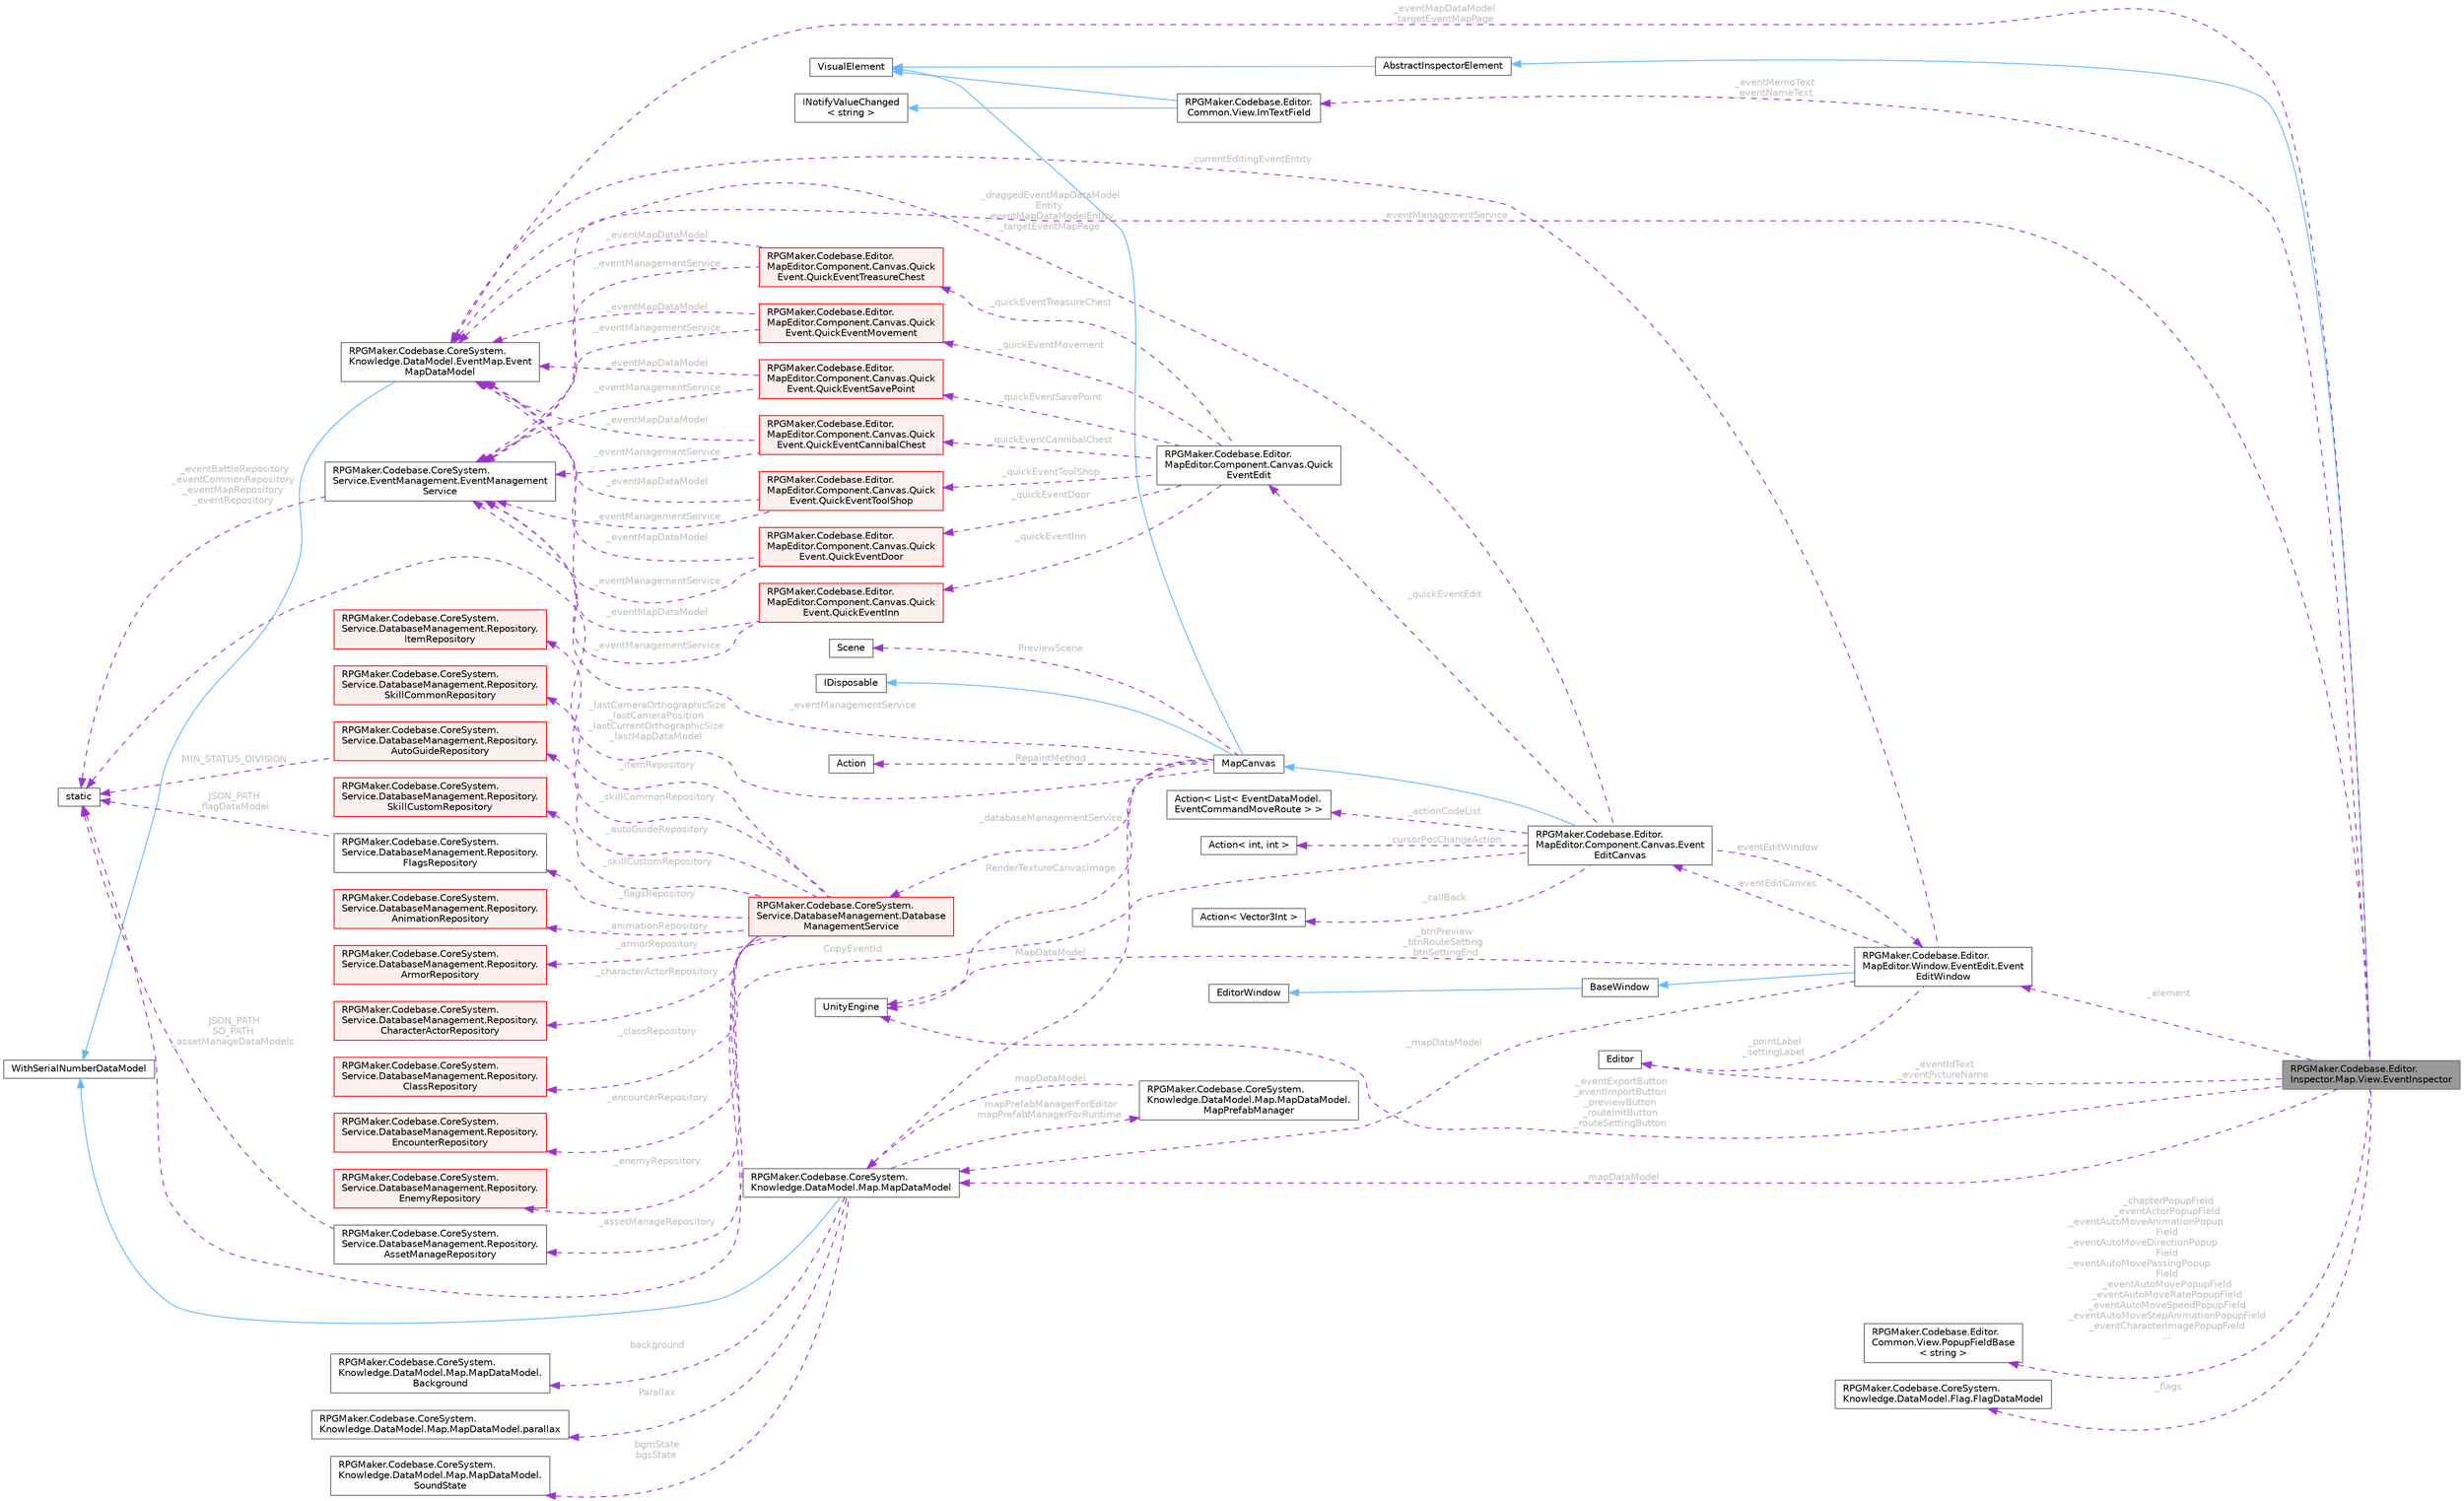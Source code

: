 digraph "RPGMaker.Codebase.Editor.Inspector.Map.View.EventInspector"
{
 // LATEX_PDF_SIZE
  bgcolor="transparent";
  edge [fontname=Helvetica,fontsize=10,labelfontname=Helvetica,labelfontsize=10];
  node [fontname=Helvetica,fontsize=10,shape=box,height=0.2,width=0.4];
  rankdir="LR";
  Node1 [id="Node000001",label="RPGMaker.Codebase.Editor.\lInspector.Map.View.EventInspector",height=0.2,width=0.4,color="gray40", fillcolor="grey60", style="filled", fontcolor="black",tooltip="マップ>イベント設定画面のinspector枠"];
  Node2 -> Node1 [id="edge1_Node000001_Node000002",dir="back",color="steelblue1",style="solid",tooltip=" "];
  Node2 [id="Node000002",label="AbstractInspectorElement",height=0.2,width=0.4,color="gray40", fillcolor="white", style="filled",URL="$d5/d42/class_r_p_g_maker_1_1_codebase_1_1_editor_1_1_inspector_1_1_abstract_inspector_element.html",tooltip=" "];
  Node3 -> Node2 [id="edge2_Node000002_Node000003",dir="back",color="steelblue1",style="solid",tooltip=" "];
  Node3 [id="Node000003",label="VisualElement",height=0.2,width=0.4,color="gray40", fillcolor="white", style="filled",tooltip=" "];
  Node4 -> Node1 [id="edge3_Node000001_Node000004",dir="back",color="darkorchid3",style="dashed",tooltip=" ",label=" _chapterPopupField\n_eventActorPopupField\n_eventAutoMoveAnimationPopup\lField\n_eventAutoMoveDirectionPopup\lField\n_eventAutoMovePassingPopup\lField\n_eventAutoMovePopupField\n_eventAutoMoveRatePopupField\n_eventAutoMoveSpeedPopupField\n_eventAutoMoveStepAnimationPopupField\n_eventCharacterImagePopupField\n...",fontcolor="grey" ];
  Node4 [id="Node000004",label="RPGMaker.Codebase.Editor.\lCommon.View.PopupFieldBase\l\< string \>",height=0.2,width=0.4,color="gray40", fillcolor="white", style="filled",URL="$d2/db4/class_r_p_g_maker_1_1_codebase_1_1_editor_1_1_common_1_1_view_1_1_popup_field_base.html",tooltip=" "];
  Node5 -> Node1 [id="edge4_Node000001_Node000005",dir="back",color="darkorchid3",style="dashed",tooltip=" ",label=" _element",fontcolor="grey" ];
  Node5 [id="Node000005",label="RPGMaker.Codebase.Editor.\lMapEditor.Window.EventEdit.Event\lEditWindow",height=0.2,width=0.4,color="gray40", fillcolor="white", style="filled",URL="$db/d92/class_r_p_g_maker_1_1_codebase_1_1_editor_1_1_map_editor_1_1_window_1_1_event_edit_1_1_event_edit_window.html",tooltip="イベント編集ウィンドウ."];
  Node6 -> Node5 [id="edge5_Node000005_Node000006",dir="back",color="steelblue1",style="solid",tooltip=" "];
  Node6 [id="Node000006",label="BaseWindow",height=0.2,width=0.4,color="gray40", fillcolor="white", style="filled",URL="$de/d8f/class_r_p_g_maker_1_1_codebase_1_1_editor_1_1_common_1_1_base_window.html",tooltip="メニュー、ヒエラルキー、シーン、インスペクターウィンドウの基底抽象クラス."];
  Node7 -> Node6 [id="edge6_Node000006_Node000007",dir="back",color="steelblue1",style="solid",tooltip=" "];
  Node7 [id="Node000007",label="EditorWindow",height=0.2,width=0.4,color="gray40", fillcolor="white", style="filled",tooltip=" "];
  Node8 -> Node5 [id="edge7_Node000005_Node000008",dir="back",color="darkorchid3",style="dashed",tooltip=" ",label=" _mapDataModel",fontcolor="grey" ];
  Node8 [id="Node000008",label="RPGMaker.Codebase.CoreSystem.\lKnowledge.DataModel.Map.MapDataModel",height=0.2,width=0.4,color="gray40", fillcolor="white", style="filled",URL="$d8/d51/class_r_p_g_maker_1_1_codebase_1_1_core_system_1_1_knowledge_1_1_data_model_1_1_map_1_1_map_data_model.html",tooltip="😁 マップ・データ・モデル"];
  Node9 -> Node8 [id="edge8_Node000008_Node000009",dir="back",color="steelblue1",style="solid",tooltip=" "];
  Node9 [id="Node000009",label="WithSerialNumberDataModel",height=0.2,width=0.4,color="gray40", fillcolor="white", style="filled",tooltip=" "];
  Node10 -> Node8 [id="edge9_Node000008_Node000010",dir="back",color="darkorchid3",style="dashed",tooltip=" ",label=" background",fontcolor="grey" ];
  Node10 [id="Node000010",label="RPGMaker.Codebase.CoreSystem.\lKnowledge.DataModel.Map.MapDataModel.\lBackground",height=0.2,width=0.4,color="gray40", fillcolor="white", style="filled",URL="$d0/d66/class_r_p_g_maker_1_1_codebase_1_1_core_system_1_1_knowledge_1_1_data_model_1_1_map_1_1_map_data_model_1_1_background.html",tooltip=" "];
  Node11 -> Node8 [id="edge10_Node000008_Node000011",dir="back",color="darkorchid3",style="dashed",tooltip=" ",label=" Parallax",fontcolor="grey" ];
  Node11 [id="Node000011",label="RPGMaker.Codebase.CoreSystem.\lKnowledge.DataModel.Map.MapDataModel.parallax",height=0.2,width=0.4,color="gray40", fillcolor="white", style="filled",URL="$d6/d59/class_r_p_g_maker_1_1_codebase_1_1_core_system_1_1_knowledge_1_1_data_model_1_1_map_1_1_map_data_model_1_1parallax.html",tooltip=" "];
  Node12 -> Node8 [id="edge11_Node000008_Node000012",dir="back",color="darkorchid3",style="dashed",tooltip=" ",label=" bgmState\nbgsState",fontcolor="grey" ];
  Node12 [id="Node000012",label="RPGMaker.Codebase.CoreSystem.\lKnowledge.DataModel.Map.MapDataModel.\lSoundState",height=0.2,width=0.4,color="gray40", fillcolor="white", style="filled",URL="$dc/d49/class_r_p_g_maker_1_1_codebase_1_1_core_system_1_1_knowledge_1_1_data_model_1_1_map_1_1_map_data_model_1_1_sound_state.html",tooltip=" "];
  Node13 -> Node8 [id="edge12_Node000008_Node000013",dir="back",color="darkorchid3",style="dashed",tooltip=" ",label=" mapPrefabManagerForEditor\nmapPrefabManagerForRuntime",fontcolor="grey" ];
  Node13 [id="Node000013",label="RPGMaker.Codebase.CoreSystem.\lKnowledge.DataModel.Map.MapDataModel.\lMapPrefabManager",height=0.2,width=0.4,color="gray40", fillcolor="white", style="filled",URL="$dd/db9/class_r_p_g_maker_1_1_codebase_1_1_core_system_1_1_knowledge_1_1_data_model_1_1_map_1_1_map_data_model_1_1_map_prefab_manager.html",tooltip=" "];
  Node8 -> Node13 [id="edge13_Node000013_Node000008",dir="back",color="darkorchid3",style="dashed",tooltip=" ",label=" mapDataModel",fontcolor="grey" ];
  Node14 -> Node5 [id="edge14_Node000005_Node000014",dir="back",color="darkorchid3",style="dashed",tooltip=" ",label=" _currentEditingEventEntity",fontcolor="grey" ];
  Node14 [id="Node000014",label="RPGMaker.Codebase.CoreSystem.\lKnowledge.DataModel.EventMap.Event\lMapDataModel",height=0.2,width=0.4,color="gray40", fillcolor="white", style="filled",URL="$df/d2c/class_r_p_g_maker_1_1_codebase_1_1_core_system_1_1_knowledge_1_1_data_model_1_1_event_map_1_1_event_map_data_model.html",tooltip="😁 イベント・マップ・データ・モデル"];
  Node9 -> Node14 [id="edge15_Node000014_Node000009",dir="back",color="steelblue1",style="solid",tooltip=" "];
  Node15 -> Node5 [id="edge16_Node000005_Node000015",dir="back",color="darkorchid3",style="dashed",tooltip=" ",label=" _eventEditCanvas",fontcolor="grey" ];
  Node15 [id="Node000015",label="RPGMaker.Codebase.Editor.\lMapEditor.Component.Canvas.Event\lEditCanvas",height=0.2,width=0.4,color="gray40", fillcolor="white", style="filled",URL="$df/d64/class_r_p_g_maker_1_1_codebase_1_1_editor_1_1_map_editor_1_1_component_1_1_canvas_1_1_event_edit_canvas.html",tooltip="マップ上のイベントを編集する機能を持つキャンバスコンポーネント"];
  Node16 -> Node15 [id="edge17_Node000015_Node000016",dir="back",color="steelblue1",style="solid",tooltip=" "];
  Node16 [id="Node000016",label="MapCanvas",height=0.2,width=0.4,color="gray40", fillcolor="white", style="filled",URL="$da/d63/class_r_p_g_maker_1_1_codebase_1_1_editor_1_1_map_editor_1_1_component_1_1_canvas_1_1_map_canvas.html",tooltip=" "];
  Node3 -> Node16 [id="edge18_Node000016_Node000003",dir="back",color="steelblue1",style="solid",tooltip=" "];
  Node17 -> Node16 [id="edge19_Node000016_Node000017",dir="back",color="steelblue1",style="solid",tooltip=" "];
  Node17 [id="Node000017",label="IDisposable",height=0.2,width=0.4,color="gray40", fillcolor="white", style="filled",tooltip=" "];
  Node8 -> Node16 [id="edge20_Node000016_Node000008",dir="back",color="darkorchid3",style="dashed",tooltip=" ",label=" MapDataModel",fontcolor="grey" ];
  Node18 -> Node16 [id="edge21_Node000016_Node000018",dir="back",color="darkorchid3",style="dashed",tooltip=" ",label=" RepaintMethod",fontcolor="grey" ];
  Node18 [id="Node000018",label="Action",height=0.2,width=0.4,color="gray40", fillcolor="white", style="filled",tooltip=" "];
  Node19 -> Node16 [id="edge22_Node000016_Node000019",dir="back",color="darkorchid3",style="dashed",tooltip=" ",label=" PreviewScene",fontcolor="grey" ];
  Node19 [id="Node000019",label="Scene",height=0.2,width=0.4,color="gray40", fillcolor="white", style="filled",tooltip=" "];
  Node20 -> Node16 [id="edge23_Node000016_Node000020",dir="back",color="darkorchid3",style="dashed",tooltip=" ",label=" RenderTextureCanvasImage",fontcolor="grey" ];
  Node20 [id="Node000020",label="UnityEngine",height=0.2,width=0.4,color="gray40", fillcolor="white", style="filled",tooltip=" "];
  Node21 -> Node16 [id="edge24_Node000016_Node000021",dir="back",color="darkorchid3",style="dashed",tooltip=" ",label=" _lastCameraOrthographicSize\n_lastCameraPosition\n_lastCurrentOrthographicSize\n_lastMapDataModel",fontcolor="grey" ];
  Node21 [id="Node000021",label="static",height=0.2,width=0.4,color="gray40", fillcolor="white", style="filled",tooltip=" "];
  Node22 -> Node16 [id="edge25_Node000016_Node000022",dir="back",color="darkorchid3",style="dashed",tooltip=" ",label=" _eventManagementService",fontcolor="grey" ];
  Node22 [id="Node000022",label="RPGMaker.Codebase.CoreSystem.\lService.EventManagement.EventManagement\lService",height=0.2,width=0.4,color="gray40", fillcolor="white", style="filled",URL="$d5/d7b/class_r_p_g_maker_1_1_codebase_1_1_core_system_1_1_service_1_1_event_management_1_1_event_management_service.html",tooltip=" "];
  Node21 -> Node22 [id="edge26_Node000022_Node000021",dir="back",color="darkorchid3",style="dashed",tooltip=" ",label=" _eventBattleRepository\n_eventCommonRepository\n_eventMapRepository\n_eventRepository",fontcolor="grey" ];
  Node23 -> Node16 [id="edge27_Node000016_Node000023",dir="back",color="darkorchid3",style="dashed",tooltip=" ",label=" _databaseManagementService",fontcolor="grey" ];
  Node23 [id="Node000023",label="RPGMaker.Codebase.CoreSystem.\lService.DatabaseManagement.Database\lManagementService",height=0.2,width=0.4,color="red", fillcolor="#FFF0F0", style="filled",URL="$db/db0/class_r_p_g_maker_1_1_codebase_1_1_core_system_1_1_service_1_1_database_management_1_1_database_management_service.html",tooltip=" "];
  Node24 -> Node23 [id="edge28_Node000023_Node000024",dir="back",color="darkorchid3",style="dashed",tooltip=" ",label=" _animationRepository",fontcolor="grey" ];
  Node24 [id="Node000024",label="RPGMaker.Codebase.CoreSystem.\lService.DatabaseManagement.Repository.\lAnimationRepository",height=0.2,width=0.4,color="red", fillcolor="#FFF0F0", style="filled",URL="$d5/deb/class_r_p_g_maker_1_1_codebase_1_1_core_system_1_1_service_1_1_database_management_1_1_repository_1_1_animation_repository.html",tooltip=" "];
  Node26 -> Node23 [id="edge29_Node000023_Node000026",dir="back",color="darkorchid3",style="dashed",tooltip=" ",label=" _armorRepository",fontcolor="grey" ];
  Node26 [id="Node000026",label="RPGMaker.Codebase.CoreSystem.\lService.DatabaseManagement.Repository.\lArmorRepository",height=0.2,width=0.4,color="red", fillcolor="#FFF0F0", style="filled",URL="$d5/d5e/class_r_p_g_maker_1_1_codebase_1_1_core_system_1_1_service_1_1_database_management_1_1_repository_1_1_armor_repository.html",tooltip=" "];
  Node28 -> Node23 [id="edge30_Node000023_Node000028",dir="back",color="darkorchid3",style="dashed",tooltip=" ",label=" _assetManageRepository",fontcolor="grey" ];
  Node28 [id="Node000028",label="RPGMaker.Codebase.CoreSystem.\lService.DatabaseManagement.Repository.\lAssetManageRepository",height=0.2,width=0.4,color="gray40", fillcolor="white", style="filled",URL="$d7/db3/class_r_p_g_maker_1_1_codebase_1_1_core_system_1_1_service_1_1_database_management_1_1_repository_1_1_asset_manage_repository.html",tooltip=" "];
  Node21 -> Node28 [id="edge31_Node000028_Node000021",dir="back",color="darkorchid3",style="dashed",tooltip=" ",label=" JSON_PATH\nSO_PATH\n_assetManageDataModels",fontcolor="grey" ];
  Node29 -> Node23 [id="edge32_Node000023_Node000029",dir="back",color="darkorchid3",style="dashed",tooltip=" ",label=" _autoGuideRepository",fontcolor="grey" ];
  Node29 [id="Node000029",label="RPGMaker.Codebase.CoreSystem.\lService.DatabaseManagement.Repository.\lAutoGuideRepository",height=0.2,width=0.4,color="red", fillcolor="#FFF0F0", style="filled",URL="$dc/d23/class_r_p_g_maker_1_1_codebase_1_1_core_system_1_1_service_1_1_database_management_1_1_repository_1_1_auto_guide_repository.html",tooltip=" "];
  Node21 -> Node29 [id="edge33_Node000029_Node000021",dir="back",color="darkorchid3",style="dashed",tooltip=" ",label=" MIN_STATUS_DIVISION",fontcolor="grey" ];
  Node31 -> Node23 [id="edge34_Node000023_Node000031",dir="back",color="darkorchid3",style="dashed",tooltip=" ",label=" _characterActorRepository",fontcolor="grey" ];
  Node31 [id="Node000031",label="RPGMaker.Codebase.CoreSystem.\lService.DatabaseManagement.Repository.\lCharacterActorRepository",height=0.2,width=0.4,color="red", fillcolor="#FFF0F0", style="filled",URL="$dc/d27/class_r_p_g_maker_1_1_codebase_1_1_core_system_1_1_service_1_1_database_management_1_1_repositor67544213d6af3013901ca89c3e4d5d21.html",tooltip=" "];
  Node33 -> Node23 [id="edge35_Node000023_Node000033",dir="back",color="darkorchid3",style="dashed",tooltip=" ",label=" _classRepository",fontcolor="grey" ];
  Node33 [id="Node000033",label="RPGMaker.Codebase.CoreSystem.\lService.DatabaseManagement.Repository.\lClassRepository",height=0.2,width=0.4,color="red", fillcolor="#FFF0F0", style="filled",URL="$d5/df3/class_r_p_g_maker_1_1_codebase_1_1_core_system_1_1_service_1_1_database_management_1_1_repository_1_1_class_repository.html",tooltip=" "];
  Node35 -> Node23 [id="edge36_Node000023_Node000035",dir="back",color="darkorchid3",style="dashed",tooltip=" ",label=" _encounterRepository",fontcolor="grey" ];
  Node35 [id="Node000035",label="RPGMaker.Codebase.CoreSystem.\lService.DatabaseManagement.Repository.\lEncounterRepository",height=0.2,width=0.4,color="red", fillcolor="#FFF0F0", style="filled",URL="$d3/dae/class_r_p_g_maker_1_1_codebase_1_1_core_system_1_1_service_1_1_database_management_1_1_repository_1_1_encounter_repository.html",tooltip=" "];
  Node37 -> Node23 [id="edge37_Node000023_Node000037",dir="back",color="darkorchid3",style="dashed",tooltip=" ",label=" _enemyRepository",fontcolor="grey" ];
  Node37 [id="Node000037",label="RPGMaker.Codebase.CoreSystem.\lService.DatabaseManagement.Repository.\lEnemyRepository",height=0.2,width=0.4,color="red", fillcolor="#FFF0F0", style="filled",URL="$d4/d59/class_r_p_g_maker_1_1_codebase_1_1_core_system_1_1_service_1_1_database_management_1_1_repository_1_1_enemy_repository.html",tooltip=" "];
  Node39 -> Node23 [id="edge38_Node000023_Node000039",dir="back",color="darkorchid3",style="dashed",tooltip=" ",label=" _flagsRepository",fontcolor="grey" ];
  Node39 [id="Node000039",label="RPGMaker.Codebase.CoreSystem.\lService.DatabaseManagement.Repository.\lFlagsRepository",height=0.2,width=0.4,color="gray40", fillcolor="white", style="filled",URL="$dd/db4/class_r_p_g_maker_1_1_codebase_1_1_core_system_1_1_service_1_1_database_management_1_1_repository_1_1_flags_repository.html",tooltip=" "];
  Node21 -> Node39 [id="edge39_Node000039_Node000021",dir="back",color="darkorchid3",style="dashed",tooltip=" ",label=" JSON_PATH\n_flagDataModel",fontcolor="grey" ];
  Node40 -> Node23 [id="edge40_Node000023_Node000040",dir="back",color="darkorchid3",style="dashed",tooltip=" ",label=" _itemRepository",fontcolor="grey" ];
  Node40 [id="Node000040",label="RPGMaker.Codebase.CoreSystem.\lService.DatabaseManagement.Repository.\lItemRepository",height=0.2,width=0.4,color="red", fillcolor="#FFF0F0", style="filled",URL="$dd/d1d/class_r_p_g_maker_1_1_codebase_1_1_core_system_1_1_service_1_1_database_management_1_1_repository_1_1_item_repository.html",tooltip=" "];
  Node42 -> Node23 [id="edge41_Node000023_Node000042",dir="back",color="darkorchid3",style="dashed",tooltip=" ",label=" _skillCommonRepository",fontcolor="grey" ];
  Node42 [id="Node000042",label="RPGMaker.Codebase.CoreSystem.\lService.DatabaseManagement.Repository.\lSkillCommonRepository",height=0.2,width=0.4,color="red", fillcolor="#FFF0F0", style="filled",URL="$da/d52/class_r_p_g_maker_1_1_codebase_1_1_core_system_1_1_service_1_1_database_management_1_1_repository_1_1_skill_common_repository.html",tooltip=" "];
  Node44 -> Node23 [id="edge42_Node000023_Node000044",dir="back",color="darkorchid3",style="dashed",tooltip=" ",label=" _skillCustomRepository",fontcolor="grey" ];
  Node44 [id="Node000044",label="RPGMaker.Codebase.CoreSystem.\lService.DatabaseManagement.Repository.\lSkillCustomRepository",height=0.2,width=0.4,color="red", fillcolor="#FFF0F0", style="filled",URL="$df/d9d/class_r_p_g_maker_1_1_codebase_1_1_core_system_1_1_service_1_1_database_management_1_1_repository_1_1_skill_custom_repository.html",tooltip=" "];
  Node14 -> Node15 [id="edge43_Node000015_Node000014",dir="back",color="darkorchid3",style="dashed",tooltip=" ",label=" _draggedEventMapDataModel\lEntity\n_eventMapDataModelEntity\n_targetEventMapPage",fontcolor="grey" ];
  Node5 -> Node15 [id="edge44_Node000015_Node000005",dir="back",color="darkorchid3",style="dashed",tooltip=" ",label=" _eventEditWindow",fontcolor="grey" ];
  Node58 -> Node15 [id="edge45_Node000015_Node000058",dir="back",color="darkorchid3",style="dashed",tooltip=" ",label=" _actionCodeList",fontcolor="grey" ];
  Node58 [id="Node000058",label="Action\< List\< EventDataModel.\lEventCommandMoveRoute \> \>",height=0.2,width=0.4,color="gray40", fillcolor="white", style="filled",tooltip=" "];
  Node59 -> Node15 [id="edge46_Node000015_Node000059",dir="back",color="darkorchid3",style="dashed",tooltip=" ",label=" _cursorPosChangeAction",fontcolor="grey" ];
  Node59 [id="Node000059",label="Action\< int, int \>",height=0.2,width=0.4,color="gray40", fillcolor="white", style="filled",tooltip=" "];
  Node60 -> Node15 [id="edge47_Node000015_Node000060",dir="back",color="darkorchid3",style="dashed",tooltip=" ",label=" _quickEventEdit",fontcolor="grey" ];
  Node60 [id="Node000060",label="RPGMaker.Codebase.Editor.\lMapEditor.Component.Canvas.Quick\lEventEdit",height=0.2,width=0.4,color="gray40", fillcolor="white", style="filled",URL="$d8/d87/class_r_p_g_maker_1_1_codebase_1_1_editor_1_1_map_editor_1_1_component_1_1_canvas_1_1_quick_event_edit.html",tooltip=" "];
  Node61 -> Node60 [id="edge48_Node000060_Node000061",dir="back",color="darkorchid3",style="dashed",tooltip=" ",label=" _quickEventCannibalChest",fontcolor="grey" ];
  Node61 [id="Node000061",label="RPGMaker.Codebase.Editor.\lMapEditor.Component.Canvas.Quick\lEvent.QuickEventCannibalChest",height=0.2,width=0.4,color="red", fillcolor="#FFF0F0", style="filled",URL="$db/da7/class_r_p_g_maker_1_1_codebase_1_1_editor_1_1_map_editor_1_1_component_1_1_canvas_1_1_quick_even2073917318e51816556fc57cab8cc5cf.html",tooltip=" "];
  Node22 -> Node61 [id="edge49_Node000061_Node000022",dir="back",color="darkorchid3",style="dashed",tooltip=" ",label=" _eventManagementService",fontcolor="grey" ];
  Node14 -> Node61 [id="edge50_Node000061_Node000014",dir="back",color="darkorchid3",style="dashed",tooltip=" ",label=" _eventMapDataModel",fontcolor="grey" ];
  Node63 -> Node60 [id="edge51_Node000060_Node000063",dir="back",color="darkorchid3",style="dashed",tooltip=" ",label=" _quickEventDoor",fontcolor="grey" ];
  Node63 [id="Node000063",label="RPGMaker.Codebase.Editor.\lMapEditor.Component.Canvas.Quick\lEvent.QuickEventDoor",height=0.2,width=0.4,color="red", fillcolor="#FFF0F0", style="filled",URL="$d7/d58/class_r_p_g_maker_1_1_codebase_1_1_editor_1_1_map_editor_1_1_component_1_1_canvas_1_1_quick_event_1_1_quick_event_door.html",tooltip=" "];
  Node22 -> Node63 [id="edge52_Node000063_Node000022",dir="back",color="darkorchid3",style="dashed",tooltip=" ",label=" _eventManagementService",fontcolor="grey" ];
  Node14 -> Node63 [id="edge53_Node000063_Node000014",dir="back",color="darkorchid3",style="dashed",tooltip=" ",label=" _eventMapDataModel",fontcolor="grey" ];
  Node70 -> Node60 [id="edge54_Node000060_Node000070",dir="back",color="darkorchid3",style="dashed",tooltip=" ",label=" _quickEventInn",fontcolor="grey" ];
  Node70 [id="Node000070",label="RPGMaker.Codebase.Editor.\lMapEditor.Component.Canvas.Quick\lEvent.QuickEventInn",height=0.2,width=0.4,color="red", fillcolor="#FFF0F0", style="filled",URL="$da/dd1/class_r_p_g_maker_1_1_codebase_1_1_editor_1_1_map_editor_1_1_component_1_1_canvas_1_1_quick_event_1_1_quick_event_inn.html",tooltip=" "];
  Node22 -> Node70 [id="edge55_Node000070_Node000022",dir="back",color="darkorchid3",style="dashed",tooltip=" ",label=" _eventManagementService",fontcolor="grey" ];
  Node14 -> Node70 [id="edge56_Node000070_Node000014",dir="back",color="darkorchid3",style="dashed",tooltip=" ",label=" _eventMapDataModel",fontcolor="grey" ];
  Node71 -> Node60 [id="edge57_Node000060_Node000071",dir="back",color="darkorchid3",style="dashed",tooltip=" ",label=" _quickEventMovement",fontcolor="grey" ];
  Node71 [id="Node000071",label="RPGMaker.Codebase.Editor.\lMapEditor.Component.Canvas.Quick\lEvent.QuickEventMovement",height=0.2,width=0.4,color="red", fillcolor="#FFF0F0", style="filled",URL="$d1/d71/class_r_p_g_maker_1_1_codebase_1_1_editor_1_1_map_editor_1_1_component_1_1_canvas_1_1_quick_event_1_1_quick_event_movement.html",tooltip=" "];
  Node22 -> Node71 [id="edge58_Node000071_Node000022",dir="back",color="darkorchid3",style="dashed",tooltip=" ",label=" _eventManagementService",fontcolor="grey" ];
  Node14 -> Node71 [id="edge59_Node000071_Node000014",dir="back",color="darkorchid3",style="dashed",tooltip=" ",label=" _eventMapDataModel",fontcolor="grey" ];
  Node72 -> Node60 [id="edge60_Node000060_Node000072",dir="back",color="darkorchid3",style="dashed",tooltip=" ",label=" _quickEventSavePoint",fontcolor="grey" ];
  Node72 [id="Node000072",label="RPGMaker.Codebase.Editor.\lMapEditor.Component.Canvas.Quick\lEvent.QuickEventSavePoint",height=0.2,width=0.4,color="red", fillcolor="#FFF0F0", style="filled",URL="$df/deb/class_r_p_g_maker_1_1_codebase_1_1_editor_1_1_map_editor_1_1_component_1_1_canvas_1_1_quick_event_1_1_quick_event_save_point.html",tooltip=" "];
  Node22 -> Node72 [id="edge61_Node000072_Node000022",dir="back",color="darkorchid3",style="dashed",tooltip=" ",label=" _eventManagementService",fontcolor="grey" ];
  Node14 -> Node72 [id="edge62_Node000072_Node000014",dir="back",color="darkorchid3",style="dashed",tooltip=" ",label=" _eventMapDataModel",fontcolor="grey" ];
  Node73 -> Node60 [id="edge63_Node000060_Node000073",dir="back",color="darkorchid3",style="dashed",tooltip=" ",label=" _quickEventToolShop",fontcolor="grey" ];
  Node73 [id="Node000073",label="RPGMaker.Codebase.Editor.\lMapEditor.Component.Canvas.Quick\lEvent.QuickEventToolShop",height=0.2,width=0.4,color="red", fillcolor="#FFF0F0", style="filled",URL="$d4/dc1/class_r_p_g_maker_1_1_codebase_1_1_editor_1_1_map_editor_1_1_component_1_1_canvas_1_1_quick_event_1_1_quick_event_tool_shop.html",tooltip=" "];
  Node22 -> Node73 [id="edge64_Node000073_Node000022",dir="back",color="darkorchid3",style="dashed",tooltip=" ",label=" _eventManagementService",fontcolor="grey" ];
  Node14 -> Node73 [id="edge65_Node000073_Node000014",dir="back",color="darkorchid3",style="dashed",tooltip=" ",label=" _eventMapDataModel",fontcolor="grey" ];
  Node74 -> Node60 [id="edge66_Node000060_Node000074",dir="back",color="darkorchid3",style="dashed",tooltip=" ",label=" _quickEventTreasureChest",fontcolor="grey" ];
  Node74 [id="Node000074",label="RPGMaker.Codebase.Editor.\lMapEditor.Component.Canvas.Quick\lEvent.QuickEventTreasureChest",height=0.2,width=0.4,color="red", fillcolor="#FFF0F0", style="filled",URL="$df/d9c/class_r_p_g_maker_1_1_codebase_1_1_editor_1_1_map_editor_1_1_component_1_1_canvas_1_1_quick_evenf9d9e74c6d7e114deb04c0e93a0da4a7.html",tooltip=" "];
  Node22 -> Node74 [id="edge67_Node000074_Node000022",dir="back",color="darkorchid3",style="dashed",tooltip=" ",label=" _eventManagementService",fontcolor="grey" ];
  Node14 -> Node74 [id="edge68_Node000074_Node000014",dir="back",color="darkorchid3",style="dashed",tooltip=" ",label=" _eventMapDataModel",fontcolor="grey" ];
  Node75 -> Node15 [id="edge69_Node000015_Node000075",dir="back",color="darkorchid3",style="dashed",tooltip=" ",label=" _callBack",fontcolor="grey" ];
  Node75 [id="Node000075",label="Action\< Vector3Int \>",height=0.2,width=0.4,color="gray40", fillcolor="white", style="filled",tooltip=" "];
  Node21 -> Node15 [id="edge70_Node000015_Node000021",dir="back",color="darkorchid3",style="dashed",tooltip=" ",label=" CopyEventId",fontcolor="grey" ];
  Node76 -> Node5 [id="edge71_Node000005_Node000076",dir="back",color="darkorchid3",style="dashed",tooltip=" ",label=" _pointLabel\n_settingLabel",fontcolor="grey" ];
  Node76 [id="Node000076",label="Editor",height=0.2,width=0.4,color="gray40", fillcolor="white", style="filled",tooltip=" "];
  Node20 -> Node5 [id="edge72_Node000005_Node000020",dir="back",color="darkorchid3",style="dashed",tooltip=" ",label=" _btnPreview\n_btnRouteSetting\n_btnSettingEnd",fontcolor="grey" ];
  Node20 -> Node1 [id="edge73_Node000001_Node000020",dir="back",color="darkorchid3",style="dashed",tooltip=" ",label=" _eventExportButton\n_eventImportButton\n_previewButton\n_routeInitButton\n_routeSettingButton",fontcolor="grey" ];
  Node76 -> Node1 [id="edge74_Node000001_Node000076",dir="back",color="darkorchid3",style="dashed",tooltip=" ",label=" _eventIdText\n_eventPictureName",fontcolor="grey" ];
  Node22 -> Node1 [id="edge75_Node000001_Node000022",dir="back",color="darkorchid3",style="dashed",tooltip=" ",label=" _eventManagementService",fontcolor="grey" ];
  Node14 -> Node1 [id="edge76_Node000001_Node000014",dir="back",color="darkorchid3",style="dashed",tooltip=" ",label=" _eventMapDataModel\n_targetEventMapPage",fontcolor="grey" ];
  Node8 -> Node1 [id="edge77_Node000001_Node000008",dir="back",color="darkorchid3",style="dashed",tooltip=" ",label=" _mapDataModel",fontcolor="grey" ];
  Node77 -> Node1 [id="edge78_Node000001_Node000077",dir="back",color="darkorchid3",style="dashed",tooltip=" ",label=" _eventMemoText\n_eventNameText",fontcolor="grey" ];
  Node77 [id="Node000077",label="RPGMaker.Codebase.Editor.\lCommon.View.ImTextField",height=0.2,width=0.4,color="gray40", fillcolor="white", style="filled",URL="$d1/d60/class_r_p_g_maker_1_1_codebase_1_1_editor_1_1_common_1_1_view_1_1_im_text_field.html",tooltip="UIElementsのTextFieldを、IMGUIのUIをIMGUIContainerで内包したVisualElementに差し替えるためのクラス。"];
  Node3 -> Node77 [id="edge79_Node000077_Node000003",dir="back",color="steelblue1",style="solid",tooltip=" "];
  Node78 -> Node77 [id="edge80_Node000077_Node000078",dir="back",color="steelblue1",style="solid",tooltip=" "];
  Node78 [id="Node000078",label="INotifyValueChanged\l\< string \>",height=0.2,width=0.4,color="gray40", fillcolor="white", style="filled",tooltip=" "];
  Node79 -> Node1 [id="edge81_Node000001_Node000079",dir="back",color="darkorchid3",style="dashed",tooltip=" ",label=" _flags",fontcolor="grey" ];
  Node79 [id="Node000079",label="RPGMaker.Codebase.CoreSystem.\lKnowledge.DataModel.Flag.FlagDataModel",height=0.2,width=0.4,color="gray40", fillcolor="white", style="filled",URL="$df/dea/class_r_p_g_maker_1_1_codebase_1_1_core_system_1_1_knowledge_1_1_data_model_1_1_flag_1_1_flag_data_model.html",tooltip="😁 フラグ・データ・モデル"];
}
